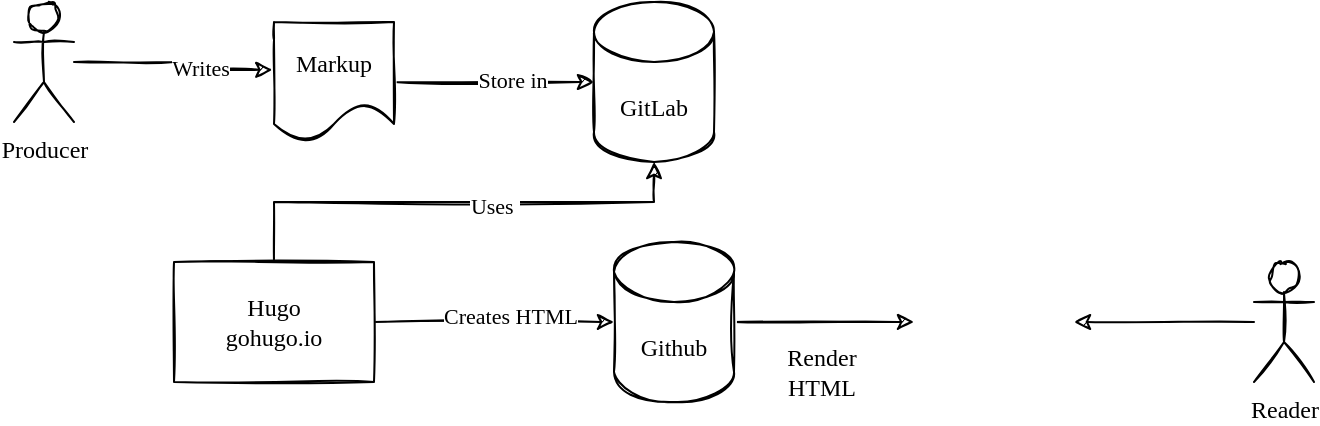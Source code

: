 <mxfile version="17.4.5" type="device"><diagram id="Do5cW0fA0_krp0wvriE9" name="Page-1"><mxGraphModel dx="1626" dy="734" grid="1" gridSize="10" guides="1" tooltips="1" connect="1" arrows="1" fold="1" page="1" pageScale="1" pageWidth="827" pageHeight="1169" math="0" shadow="0"><root><mxCell id="0"/><mxCell id="1" parent="0"/><mxCell id="6CeT8OyJRK_is7fxocN2-1" value="GitLab" style="shape=cylinder3;whiteSpace=wrap;html=1;boundedLbl=1;backgroundOutline=1;size=15;sketch=1;fontFamily=Comic Sans MS;" vertex="1" parent="1"><mxGeometry x="270" y="210" width="60" height="80" as="geometry"/></mxCell><mxCell id="6CeT8OyJRK_is7fxocN2-3" style="edgeStyle=orthogonalEdgeStyle;rounded=0;orthogonalLoop=1;jettySize=auto;html=1;fontFamily=Comic Sans MS;sketch=1;" edge="1" parent="1" source="6CeT8OyJRK_is7fxocN2-12" target="6CeT8OyJRK_is7fxocN2-1"><mxGeometry relative="1" as="geometry"><mxPoint x="190" y="250" as="sourcePoint"/></mxGeometry></mxCell><mxCell id="6CeT8OyJRK_is7fxocN2-22" value="Store in" style="edgeLabel;html=1;align=center;verticalAlign=middle;resizable=0;points=[];fontFamily=Comic Sans MS;" vertex="1" connectable="0" parent="6CeT8OyJRK_is7fxocN2-3"><mxGeometry x="0.17" y="1" relative="1" as="geometry"><mxPoint as="offset"/></mxGeometry></mxCell><mxCell id="6CeT8OyJRK_is7fxocN2-9" style="edgeStyle=orthogonalEdgeStyle;rounded=0;sketch=1;orthogonalLoop=1;jettySize=auto;html=1;entryX=0;entryY=0.5;entryDx=0;entryDy=0;entryPerimeter=0;fontFamily=Comic Sans MS;exitX=1;exitY=0.5;exitDx=0;exitDy=0;" edge="1" parent="1" source="6CeT8OyJRK_is7fxocN2-18" target="6CeT8OyJRK_is7fxocN2-5"><mxGeometry relative="1" as="geometry"><mxPoint x="200" y="370" as="sourcePoint"/></mxGeometry></mxCell><mxCell id="6CeT8OyJRK_is7fxocN2-19" value="Creates HTML" style="edgeLabel;html=1;align=center;verticalAlign=middle;resizable=0;points=[];fontFamily=Comic Sans MS;" vertex="1" connectable="0" parent="6CeT8OyJRK_is7fxocN2-9"><mxGeometry x="0.122" y="3" relative="1" as="geometry"><mxPoint as="offset"/></mxGeometry></mxCell><mxCell id="6CeT8OyJRK_is7fxocN2-16" style="edgeStyle=orthogonalEdgeStyle;rounded=0;sketch=1;orthogonalLoop=1;jettySize=auto;html=1;fontFamily=Comic Sans MS;" edge="1" parent="1" source="6CeT8OyJRK_is7fxocN2-5" target="6CeT8OyJRK_is7fxocN2-8"><mxGeometry relative="1" as="geometry"/></mxCell><mxCell id="6CeT8OyJRK_is7fxocN2-5" value="Github" style="shape=cylinder3;whiteSpace=wrap;html=1;boundedLbl=1;backgroundOutline=1;size=15;sketch=1;fontFamily=Comic Sans MS;" vertex="1" parent="1"><mxGeometry x="280" y="330" width="60" height="80" as="geometry"/></mxCell><mxCell id="6CeT8OyJRK_is7fxocN2-8" value="" style="shape=image;html=1;verticalAlign=top;verticalLabelPosition=bottom;labelBackgroundColor=#ffffff;imageAspect=0;aspect=fixed;image=https://cdn1.iconfinder.com/data/icons/seo-and-web-development-6/32/development_computer_website_check_result-128.png;sketch=1;fontFamily=Comic Sans MS;" vertex="1" parent="1"><mxGeometry x="430" y="330" width="80" height="80" as="geometry"/></mxCell><mxCell id="6CeT8OyJRK_is7fxocN2-14" style="edgeStyle=orthogonalEdgeStyle;rounded=0;sketch=1;orthogonalLoop=1;jettySize=auto;html=1;fontFamily=Comic Sans MS;" edge="1" parent="1" source="6CeT8OyJRK_is7fxocN2-10" target="6CeT8OyJRK_is7fxocN2-8"><mxGeometry relative="1" as="geometry"/></mxCell><mxCell id="6CeT8OyJRK_is7fxocN2-10" value="Reader" style="shape=umlActor;verticalLabelPosition=bottom;verticalAlign=top;html=1;outlineConnect=0;sketch=1;fontFamily=Comic Sans MS;" vertex="1" parent="1"><mxGeometry x="600" y="340" width="30" height="60" as="geometry"/></mxCell><mxCell id="6CeT8OyJRK_is7fxocN2-20" style="edgeStyle=orthogonalEdgeStyle;rounded=0;sketch=1;orthogonalLoop=1;jettySize=auto;html=1;entryX=-0.014;entryY=0.399;entryDx=0;entryDy=0;entryPerimeter=0;fontFamily=Comic Sans MS;" edge="1" parent="1" source="6CeT8OyJRK_is7fxocN2-11" target="6CeT8OyJRK_is7fxocN2-12"><mxGeometry relative="1" as="geometry"/></mxCell><mxCell id="6CeT8OyJRK_is7fxocN2-21" value="Writes" style="edgeLabel;html=1;align=center;verticalAlign=middle;resizable=0;points=[];fontFamily=Comic Sans MS;" vertex="1" connectable="0" parent="6CeT8OyJRK_is7fxocN2-20"><mxGeometry x="0.303" y="1" relative="1" as="geometry"><mxPoint as="offset"/></mxGeometry></mxCell><mxCell id="6CeT8OyJRK_is7fxocN2-11" value="Producer" style="shape=umlActor;verticalLabelPosition=bottom;verticalAlign=top;html=1;outlineConnect=0;sketch=1;fontFamily=Comic Sans MS;" vertex="1" parent="1"><mxGeometry x="-20" y="210" width="30" height="60" as="geometry"/></mxCell><mxCell id="6CeT8OyJRK_is7fxocN2-12" value="Markup" style="shape=document;whiteSpace=wrap;html=1;boundedLbl=1;sketch=1;fontFamily=Comic Sans MS;" vertex="1" parent="1"><mxGeometry x="110" y="220" width="60" height="60" as="geometry"/></mxCell><mxCell id="6CeT8OyJRK_is7fxocN2-17" value="Render HTML" style="text;html=1;strokeColor=none;fillColor=none;align=center;verticalAlign=middle;whiteSpace=wrap;rounded=0;sketch=1;fontFamily=Comic Sans MS;" vertex="1" parent="1"><mxGeometry x="354" y="380" width="60" height="30" as="geometry"/></mxCell><mxCell id="6CeT8OyJRK_is7fxocN2-24" style="edgeStyle=orthogonalEdgeStyle;rounded=0;sketch=1;orthogonalLoop=1;jettySize=auto;html=1;entryX=0.5;entryY=1;entryDx=0;entryDy=0;entryPerimeter=0;fontFamily=Comic Sans MS;" edge="1" parent="1" source="6CeT8OyJRK_is7fxocN2-18" target="6CeT8OyJRK_is7fxocN2-1"><mxGeometry relative="1" as="geometry"><Array as="points"><mxPoint x="110" y="310"/><mxPoint x="300" y="310"/></Array></mxGeometry></mxCell><mxCell id="6CeT8OyJRK_is7fxocN2-25" value="Uses&amp;nbsp;" style="edgeLabel;html=1;align=center;verticalAlign=middle;resizable=0;points=[];fontFamily=Comic Sans MS;" vertex="1" connectable="0" parent="6CeT8OyJRK_is7fxocN2-24"><mxGeometry x="0.163" y="-2" relative="1" as="geometry"><mxPoint as="offset"/></mxGeometry></mxCell><mxCell id="6CeT8OyJRK_is7fxocN2-18" value="Hugo&lt;br&gt;gohugo.io" style="rounded=0;whiteSpace=wrap;html=1;sketch=1;fontFamily=Comic Sans MS;" vertex="1" parent="1"><mxGeometry x="60" y="340" width="100" height="60" as="geometry"/></mxCell></root></mxGraphModel></diagram></mxfile>